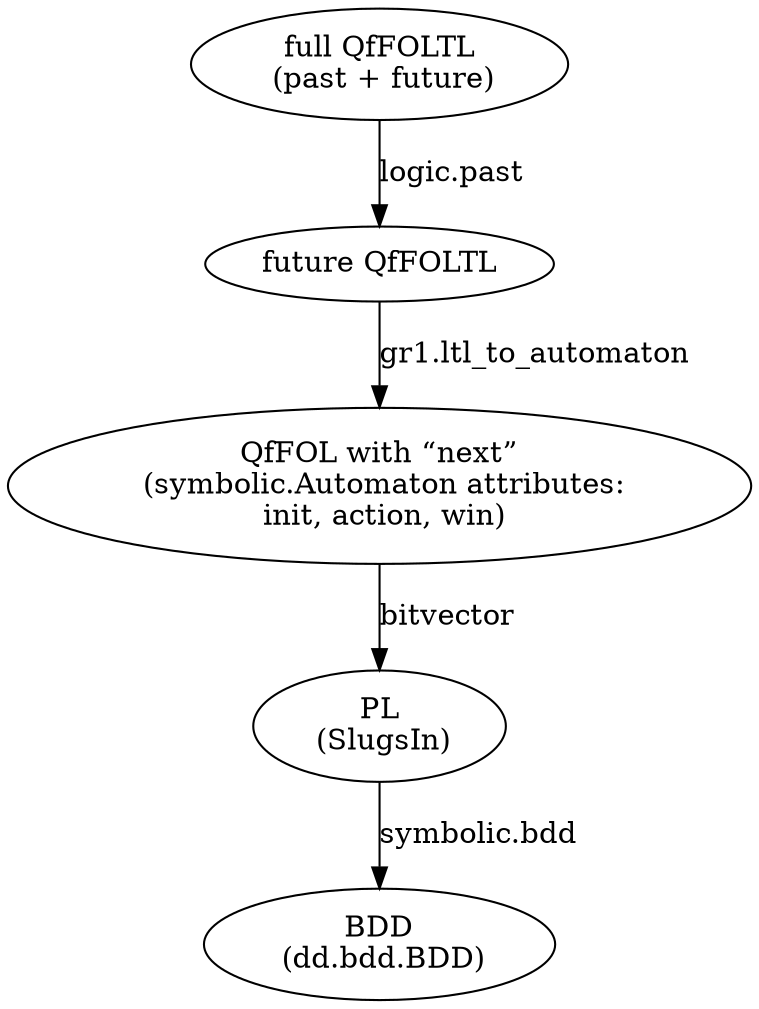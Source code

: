 /* from first-order logic, to propositional, to BDDs */

digraph g {
	a [label="full QfFOLTL\n (past + future)"];
	b [label="future QfFOLTL"];
	c [label="QfFOL with “next”\n (symbolic.Automaton attributes:\n init, action, win)"];
	d [label="PL\n (SlugsIn)"];
	e [label="BDD\n (dd.bdd.BDD)"];
	
	a -> b [label="logic.past"];
	b -> c [label="gr1.ltl_to_automaton"];
	c -> d [label="bitvector"];
	d -> e [label="symbolic.bdd"];
}